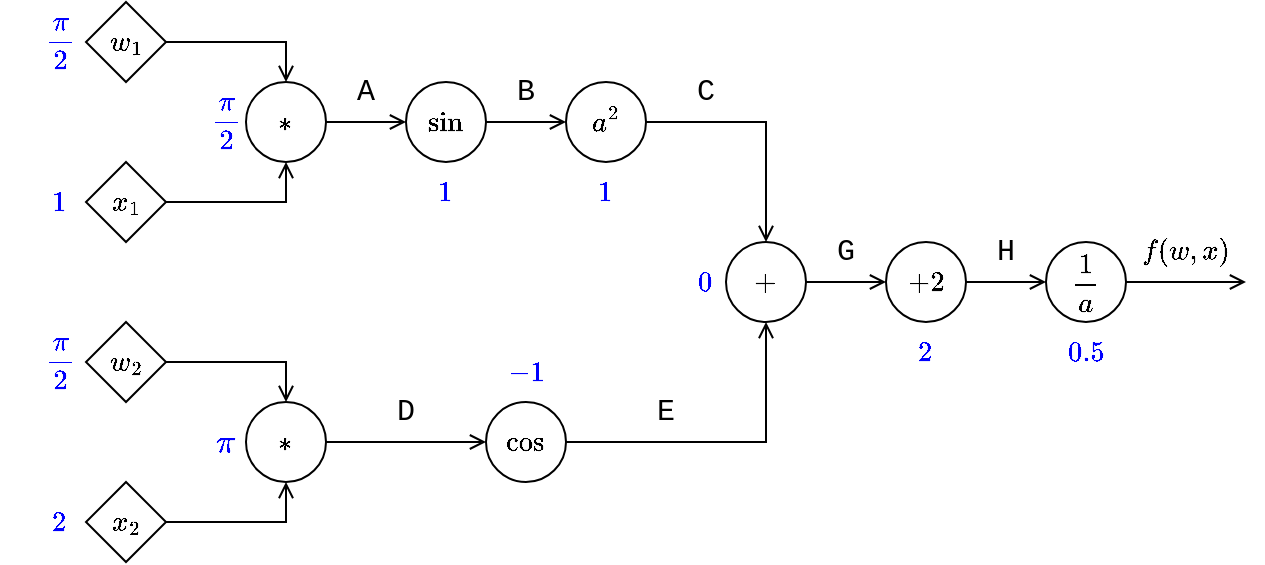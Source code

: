 <mxfile version="17.2.4" type="device" pages="2"><diagram id="RcZ4J9AbSGZPoP7bm-O6" name="Page-1"><mxGraphModel dx="946" dy="600" grid="1" gridSize="10" guides="1" tooltips="1" connect="1" arrows="1" fold="1" page="1" pageScale="1" pageWidth="827" pageHeight="1169" math="1" shadow="0"><root><mxCell id="0"/><mxCell id="1" parent="0"/><mxCell id="1Pc-t3P8ehuqekJkXCp3-20" style="edgeStyle=none;rounded=0;orthogonalLoop=1;jettySize=auto;html=1;exitX=1;exitY=0.5;exitDx=0;exitDy=0;entryX=0;entryY=0.5;entryDx=0;entryDy=0;endArrow=open;endFill=0;" edge="1" parent="1" source="1Pc-t3P8ehuqekJkXCp3-1" target="1Pc-t3P8ehuqekJkXCp3-8"><mxGeometry relative="1" as="geometry"/></mxCell><mxCell id="1Pc-t3P8ehuqekJkXCp3-1" value="$$*$$" style="ellipse;whiteSpace=wrap;html=1;aspect=fixed;" vertex="1" parent="1"><mxGeometry x="240" y="160" width="40" height="40" as="geometry"/></mxCell><mxCell id="1Pc-t3P8ehuqekJkXCp3-16" style="rounded=0;orthogonalLoop=1;jettySize=auto;html=1;exitX=1;exitY=0.5;exitDx=0;exitDy=0;entryX=0.5;entryY=0;entryDx=0;entryDy=0;endArrow=open;endFill=0;edgeStyle=orthogonalEdgeStyle;" edge="1" parent="1" source="1Pc-t3P8ehuqekJkXCp3-2" target="1Pc-t3P8ehuqekJkXCp3-1"><mxGeometry relative="1" as="geometry"/></mxCell><mxCell id="1Pc-t3P8ehuqekJkXCp3-2" value="$$w_1$$" style="rhombus;whiteSpace=wrap;html=1;" vertex="1" parent="1"><mxGeometry x="160" y="120" width="40" height="40" as="geometry"/></mxCell><mxCell id="1Pc-t3P8ehuqekJkXCp3-19" style="edgeStyle=orthogonalEdgeStyle;rounded=0;orthogonalLoop=1;jettySize=auto;html=1;exitX=1;exitY=0.5;exitDx=0;exitDy=0;entryX=0.5;entryY=1;entryDx=0;entryDy=0;endArrow=open;endFill=0;" edge="1" parent="1" source="1Pc-t3P8ehuqekJkXCp3-4" target="1Pc-t3P8ehuqekJkXCp3-7"><mxGeometry relative="1" as="geometry"/></mxCell><mxCell id="1Pc-t3P8ehuqekJkXCp3-4" value="$$x_2$$" style="rhombus;whiteSpace=wrap;html=1;" vertex="1" parent="1"><mxGeometry x="160" y="360" width="40" height="40" as="geometry"/></mxCell><mxCell id="1Pc-t3P8ehuqekJkXCp3-18" style="edgeStyle=orthogonalEdgeStyle;rounded=0;orthogonalLoop=1;jettySize=auto;html=1;exitX=1;exitY=0.5;exitDx=0;exitDy=0;entryX=0.5;entryY=0;entryDx=0;entryDy=0;endArrow=open;endFill=0;" edge="1" parent="1" source="1Pc-t3P8ehuqekJkXCp3-5" target="1Pc-t3P8ehuqekJkXCp3-7"><mxGeometry relative="1" as="geometry"/></mxCell><mxCell id="1Pc-t3P8ehuqekJkXCp3-5" value="$$w_2$$" style="rhombus;whiteSpace=wrap;html=1;" vertex="1" parent="1"><mxGeometry x="160" y="280" width="40" height="40" as="geometry"/></mxCell><mxCell id="1Pc-t3P8ehuqekJkXCp3-17" style="edgeStyle=orthogonalEdgeStyle;rounded=0;orthogonalLoop=1;jettySize=auto;html=1;exitX=1;exitY=0.5;exitDx=0;exitDy=0;entryX=0.5;entryY=1;entryDx=0;entryDy=0;endArrow=open;endFill=0;" edge="1" parent="1" source="1Pc-t3P8ehuqekJkXCp3-6" target="1Pc-t3P8ehuqekJkXCp3-1"><mxGeometry relative="1" as="geometry"/></mxCell><mxCell id="1Pc-t3P8ehuqekJkXCp3-6" value="$$x_1$$" style="rhombus;whiteSpace=wrap;html=1;" vertex="1" parent="1"><mxGeometry x="160" y="200" width="40" height="40" as="geometry"/></mxCell><mxCell id="1Pc-t3P8ehuqekJkXCp3-21" style="edgeStyle=none;rounded=0;orthogonalLoop=1;jettySize=auto;html=1;exitX=1;exitY=0.5;exitDx=0;exitDy=0;entryX=0;entryY=0.5;entryDx=0;entryDy=0;endArrow=open;endFill=0;" edge="1" parent="1" source="1Pc-t3P8ehuqekJkXCp3-7" target="1Pc-t3P8ehuqekJkXCp3-9"><mxGeometry relative="1" as="geometry"/></mxCell><mxCell id="1Pc-t3P8ehuqekJkXCp3-7" value="$$*$$" style="ellipse;whiteSpace=wrap;html=1;aspect=fixed;" vertex="1" parent="1"><mxGeometry x="240" y="320" width="40" height="40" as="geometry"/></mxCell><mxCell id="1Pc-t3P8ehuqekJkXCp3-25" style="edgeStyle=none;rounded=0;orthogonalLoop=1;jettySize=auto;html=1;exitX=1;exitY=0.5;exitDx=0;exitDy=0;entryX=0;entryY=0.5;entryDx=0;entryDy=0;endArrow=open;endFill=0;" edge="1" parent="1" source="1Pc-t3P8ehuqekJkXCp3-8" target="1Pc-t3P8ehuqekJkXCp3-10"><mxGeometry relative="1" as="geometry"/></mxCell><mxCell id="1Pc-t3P8ehuqekJkXCp3-8" value="$$\sin$$" style="ellipse;whiteSpace=wrap;html=1;aspect=fixed;" vertex="1" parent="1"><mxGeometry x="320" y="160" width="40" height="40" as="geometry"/></mxCell><mxCell id="1Pc-t3P8ehuqekJkXCp3-23" style="edgeStyle=orthogonalEdgeStyle;rounded=0;orthogonalLoop=1;jettySize=auto;html=1;exitX=1;exitY=0.5;exitDx=0;exitDy=0;entryX=0.5;entryY=1;entryDx=0;entryDy=0;endArrow=open;endFill=0;" edge="1" parent="1" source="1Pc-t3P8ehuqekJkXCp3-9" target="1Pc-t3P8ehuqekJkXCp3-11"><mxGeometry relative="1" as="geometry"/></mxCell><mxCell id="1Pc-t3P8ehuqekJkXCp3-9" value="$$\cos$$" style="ellipse;whiteSpace=wrap;html=1;aspect=fixed;" vertex="1" parent="1"><mxGeometry x="360" y="320" width="40" height="40" as="geometry"/></mxCell><mxCell id="1Pc-t3P8ehuqekJkXCp3-26" style="edgeStyle=orthogonalEdgeStyle;rounded=0;orthogonalLoop=1;jettySize=auto;html=1;exitX=1;exitY=0.5;exitDx=0;exitDy=0;entryX=0.5;entryY=0;entryDx=0;entryDy=0;endArrow=open;endFill=0;" edge="1" parent="1" source="1Pc-t3P8ehuqekJkXCp3-10" target="1Pc-t3P8ehuqekJkXCp3-11"><mxGeometry relative="1" as="geometry"/></mxCell><mxCell id="1Pc-t3P8ehuqekJkXCp3-10" value="$$a^2$$" style="ellipse;whiteSpace=wrap;html=1;aspect=fixed;" vertex="1" parent="1"><mxGeometry x="400" y="160" width="40" height="40" as="geometry"/></mxCell><mxCell id="1Pc-t3P8ehuqekJkXCp3-27" style="edgeStyle=orthogonalEdgeStyle;rounded=0;orthogonalLoop=1;jettySize=auto;html=1;exitX=1;exitY=0.5;exitDx=0;exitDy=0;entryX=0;entryY=0.5;entryDx=0;entryDy=0;endArrow=open;endFill=0;" edge="1" parent="1" source="1Pc-t3P8ehuqekJkXCp3-11" target="1Pc-t3P8ehuqekJkXCp3-24"><mxGeometry relative="1" as="geometry"/></mxCell><mxCell id="1Pc-t3P8ehuqekJkXCp3-11" value="$$+$$" style="ellipse;whiteSpace=wrap;html=1;aspect=fixed;" vertex="1" parent="1"><mxGeometry x="480" y="240" width="40" height="40" as="geometry"/></mxCell><mxCell id="1Pc-t3P8ehuqekJkXCp3-44" style="edgeStyle=orthogonalEdgeStyle;rounded=0;orthogonalLoop=1;jettySize=auto;html=1;exitX=1;exitY=0.5;exitDx=0;exitDy=0;fontColor=#0000FF;endArrow=open;endFill=0;" edge="1" parent="1" source="1Pc-t3P8ehuqekJkXCp3-13"><mxGeometry relative="1" as="geometry"><mxPoint x="740" y="260" as="targetPoint"/></mxGeometry></mxCell><mxCell id="1Pc-t3P8ehuqekJkXCp3-13" value="$$\frac{1}{a}$$" style="ellipse;whiteSpace=wrap;html=1;aspect=fixed;" vertex="1" parent="1"><mxGeometry x="640" y="240" width="40" height="40" as="geometry"/></mxCell><mxCell id="1Pc-t3P8ehuqekJkXCp3-28" style="edgeStyle=orthogonalEdgeStyle;rounded=0;orthogonalLoop=1;jettySize=auto;html=1;exitX=1;exitY=0.5;exitDx=0;exitDy=0;entryX=0;entryY=0.5;entryDx=0;entryDy=0;endArrow=open;endFill=0;" edge="1" parent="1" source="1Pc-t3P8ehuqekJkXCp3-24" target="1Pc-t3P8ehuqekJkXCp3-13"><mxGeometry relative="1" as="geometry"/></mxCell><mxCell id="1Pc-t3P8ehuqekJkXCp3-24" value="$$+2$$" style="ellipse;whiteSpace=wrap;html=1;aspect=fixed;" vertex="1" parent="1"><mxGeometry x="560" y="240" width="40" height="40" as="geometry"/></mxCell><mxCell id="1Pc-t3P8ehuqekJkXCp3-29" value="$$\frac{\pi}{2}$$" style="text;html=1;strokeColor=none;fillColor=none;align=center;verticalAlign=middle;whiteSpace=wrap;rounded=0;fontColor=#0000FF;" vertex="1" parent="1"><mxGeometry x="117" y="125" width="60" height="30" as="geometry"/></mxCell><mxCell id="1Pc-t3P8ehuqekJkXCp3-30" value="$$\frac{\pi}{2}$$" style="text;html=1;strokeColor=none;fillColor=none;align=center;verticalAlign=middle;whiteSpace=wrap;rounded=0;fontColor=#0000FF;" vertex="1" parent="1"><mxGeometry x="117" y="285" width="60" height="30" as="geometry"/></mxCell><mxCell id="1Pc-t3P8ehuqekJkXCp3-31" value="$$1$$" style="text;html=1;strokeColor=none;fillColor=none;align=center;verticalAlign=middle;whiteSpace=wrap;rounded=0;fontColor=#0000FF;" vertex="1" parent="1"><mxGeometry x="117" y="205" width="60" height="30" as="geometry"/></mxCell><mxCell id="1Pc-t3P8ehuqekJkXCp3-32" value="$$2$$" style="text;html=1;strokeColor=none;fillColor=none;align=center;verticalAlign=middle;whiteSpace=wrap;rounded=0;fontColor=#0000FF;" vertex="1" parent="1"><mxGeometry x="117" y="365" width="60" height="30" as="geometry"/></mxCell><mxCell id="1Pc-t3P8ehuqekJkXCp3-34" value="$$\frac{\pi}{2}$$" style="text;html=1;strokeColor=none;fillColor=none;align=center;verticalAlign=middle;whiteSpace=wrap;rounded=0;fontColor=#0000FF;" vertex="1" parent="1"><mxGeometry x="200" y="165" width="60" height="30" as="geometry"/></mxCell><mxCell id="1Pc-t3P8ehuqekJkXCp3-36" value="$$\pi$$" style="text;html=1;strokeColor=none;fillColor=none;align=center;verticalAlign=middle;whiteSpace=wrap;rounded=0;fontColor=#0000FF;fontSize=14;" vertex="1" parent="1"><mxGeometry x="200" y="325" width="60" height="30" as="geometry"/></mxCell><mxCell id="1Pc-t3P8ehuqekJkXCp3-38" value="$$1$$" style="text;html=1;strokeColor=none;fillColor=none;align=center;verticalAlign=middle;whiteSpace=wrap;rounded=0;fontColor=#0000FF;" vertex="1" parent="1"><mxGeometry x="310" y="200" width="60" height="30" as="geometry"/></mxCell><mxCell id="1Pc-t3P8ehuqekJkXCp3-39" value="$$-1$$" style="text;html=1;strokeColor=none;fillColor=none;align=center;verticalAlign=middle;whiteSpace=wrap;rounded=0;fontColor=#0000FF;" vertex="1" parent="1"><mxGeometry x="350" y="290" width="60" height="30" as="geometry"/></mxCell><mxCell id="1Pc-t3P8ehuqekJkXCp3-40" value="$$1$$" style="text;html=1;strokeColor=none;fillColor=none;align=center;verticalAlign=middle;whiteSpace=wrap;rounded=0;fontColor=#0000FF;" vertex="1" parent="1"><mxGeometry x="390" y="200" width="60" height="30" as="geometry"/></mxCell><mxCell id="1Pc-t3P8ehuqekJkXCp3-41" value="$$0$$" style="text;html=1;strokeColor=none;fillColor=none;align=center;verticalAlign=middle;whiteSpace=wrap;rounded=0;fontColor=#0000FF;" vertex="1" parent="1"><mxGeometry x="440" y="245" width="60" height="30" as="geometry"/></mxCell><mxCell id="1Pc-t3P8ehuqekJkXCp3-42" value="$$2$$" style="text;html=1;strokeColor=none;fillColor=none;align=center;verticalAlign=middle;whiteSpace=wrap;rounded=0;fontColor=#0000FF;" vertex="1" parent="1"><mxGeometry x="550" y="280" width="60" height="30" as="geometry"/></mxCell><mxCell id="1Pc-t3P8ehuqekJkXCp3-43" value="$$0.5$$" style="text;html=1;strokeColor=none;fillColor=none;align=center;verticalAlign=middle;whiteSpace=wrap;rounded=0;fontColor=#0000FF;" vertex="1" parent="1"><mxGeometry x="630" y="280" width="60" height="30" as="geometry"/></mxCell><mxCell id="MnH2y2fGsfmyQv-znhcO-1" value="A" style="text;html=1;strokeColor=none;fillColor=none;align=center;verticalAlign=middle;whiteSpace=wrap;rounded=0;fontColor=#000000;fontFamily=Courier New;fontSize=15;fontStyle=0" vertex="1" parent="1"><mxGeometry x="270" y="150" width="60" height="30" as="geometry"/></mxCell><mxCell id="MnH2y2fGsfmyQv-znhcO-2" value="B" style="text;html=1;strokeColor=none;fillColor=none;align=center;verticalAlign=middle;whiteSpace=wrap;rounded=0;fontColor=#000000;fontFamily=Courier New;fontSize=15;fontStyle=0" vertex="1" parent="1"><mxGeometry x="350" y="150" width="60" height="30" as="geometry"/></mxCell><mxCell id="MnH2y2fGsfmyQv-znhcO-3" value="C" style="text;html=1;strokeColor=none;fillColor=none;align=center;verticalAlign=middle;whiteSpace=wrap;rounded=0;fontColor=#000000;fontFamily=Courier New;fontSize=15;fontStyle=0" vertex="1" parent="1"><mxGeometry x="440" y="150" width="60" height="30" as="geometry"/></mxCell><mxCell id="MnH2y2fGsfmyQv-znhcO-4" value="G" style="text;html=1;strokeColor=none;fillColor=none;align=center;verticalAlign=middle;whiteSpace=wrap;rounded=0;fontColor=#000000;fontFamily=Courier New;fontSize=15;fontStyle=0" vertex="1" parent="1"><mxGeometry x="510" y="230" width="60" height="30" as="geometry"/></mxCell><mxCell id="MnH2y2fGsfmyQv-znhcO-5" value="H" style="text;html=1;strokeColor=none;fillColor=none;align=center;verticalAlign=middle;whiteSpace=wrap;rounded=0;fontColor=#000000;fontFamily=Courier New;fontSize=15;fontStyle=0" vertex="1" parent="1"><mxGeometry x="590" y="230" width="60" height="30" as="geometry"/></mxCell><mxCell id="MnH2y2fGsfmyQv-znhcO-7" value="D" style="text;html=1;strokeColor=none;fillColor=none;align=center;verticalAlign=middle;whiteSpace=wrap;rounded=0;fontColor=#000000;fontFamily=Courier New;fontSize=15;fontStyle=0" vertex="1" parent="1"><mxGeometry x="290" y="310" width="60" height="30" as="geometry"/></mxCell><mxCell id="MnH2y2fGsfmyQv-znhcO-8" value="E" style="text;html=1;strokeColor=none;fillColor=none;align=center;verticalAlign=middle;whiteSpace=wrap;rounded=0;fontColor=#000000;fontFamily=Courier New;fontSize=15;fontStyle=0" vertex="1" parent="1"><mxGeometry x="420" y="310" width="60" height="30" as="geometry"/></mxCell><mxCell id="MnH2y2fGsfmyQv-znhcO-9" value="$$f(w,x)$$" style="text;html=1;strokeColor=none;fillColor=none;align=center;verticalAlign=middle;whiteSpace=wrap;rounded=0;fontColor=#000000;fontFamily=Helvetica;fontSize=12;fontStyle=0" vertex="1" parent="1"><mxGeometry x="680" y="230" width="60" height="30" as="geometry"/></mxCell></root></mxGraphModel></diagram><diagram id="ukBmn-KhnTo3hEbmHxor" name="Page-2"><mxGraphModel dx="946" dy="600" grid="1" gridSize="10" guides="1" tooltips="1" connect="1" arrows="1" fold="1" page="1" pageScale="1" pageWidth="827" pageHeight="1169" math="1" shadow="0"><root><mxCell id="0"/><mxCell id="1" parent="0"/><mxCell id="YffAGVIaL_LTL5V_7ScN-1" style="edgeStyle=none;rounded=0;orthogonalLoop=1;jettySize=auto;html=1;exitX=0;exitY=0.5;exitDx=0;exitDy=0;entryX=1;entryY=0.5;entryDx=0;entryDy=0;endArrow=open;endFill=0;" edge="1" parent="1" source="YffAGVIaL_LTL5V_7ScN-14" target="YffAGVIaL_LTL5V_7ScN-2"><mxGeometry relative="1" as="geometry"/></mxCell><mxCell id="YffAGVIaL_LTL5V_7ScN-2" value="$$*$$" style="ellipse;whiteSpace=wrap;html=1;aspect=fixed;" vertex="1" parent="1"><mxGeometry x="240" y="160" width="40" height="40" as="geometry"/></mxCell><mxCell id="YffAGVIaL_LTL5V_7ScN-3" style="rounded=0;orthogonalLoop=1;jettySize=auto;html=1;exitX=0.5;exitY=0;exitDx=0;exitDy=0;entryX=1;entryY=0.5;entryDx=0;entryDy=0;endArrow=open;endFill=0;edgeStyle=orthogonalEdgeStyle;" edge="1" parent="1" source="YffAGVIaL_LTL5V_7ScN-2" target="YffAGVIaL_LTL5V_7ScN-4"><mxGeometry relative="1" as="geometry"/></mxCell><mxCell id="YffAGVIaL_LTL5V_7ScN-4" value="$$w_1$$" style="rhombus;whiteSpace=wrap;html=1;" vertex="1" parent="1"><mxGeometry x="160" y="120" width="40" height="40" as="geometry"/></mxCell><mxCell id="YffAGVIaL_LTL5V_7ScN-5" style="edgeStyle=orthogonalEdgeStyle;rounded=0;orthogonalLoop=1;jettySize=auto;html=1;exitX=0.5;exitY=1;exitDx=0;exitDy=0;entryX=1;entryY=0.5;entryDx=0;entryDy=0;endArrow=open;endFill=0;" edge="1" parent="1" source="YffAGVIaL_LTL5V_7ScN-12" target="YffAGVIaL_LTL5V_7ScN-6"><mxGeometry relative="1" as="geometry"/></mxCell><mxCell id="YffAGVIaL_LTL5V_7ScN-6" value="$$x_2$$" style="rhombus;whiteSpace=wrap;html=1;" vertex="1" parent="1"><mxGeometry x="160" y="360" width="40" height="40" as="geometry"/></mxCell><mxCell id="YffAGVIaL_LTL5V_7ScN-7" style="edgeStyle=orthogonalEdgeStyle;rounded=0;orthogonalLoop=1;jettySize=auto;html=1;exitX=0.5;exitY=0;exitDx=0;exitDy=0;entryX=1;entryY=0.5;entryDx=0;entryDy=0;endArrow=open;endFill=0;" edge="1" parent="1" source="YffAGVIaL_LTL5V_7ScN-12" target="YffAGVIaL_LTL5V_7ScN-8"><mxGeometry relative="1" as="geometry"/></mxCell><mxCell id="YffAGVIaL_LTL5V_7ScN-8" value="$$w_2$$" style="rhombus;whiteSpace=wrap;html=1;" vertex="1" parent="1"><mxGeometry x="160" y="280" width="40" height="40" as="geometry"/></mxCell><mxCell id="YffAGVIaL_LTL5V_7ScN-9" style="edgeStyle=orthogonalEdgeStyle;rounded=0;orthogonalLoop=1;jettySize=auto;html=1;exitX=0.5;exitY=1;exitDx=0;exitDy=0;entryX=1;entryY=0.5;entryDx=0;entryDy=0;endArrow=open;endFill=0;" edge="1" parent="1" source="YffAGVIaL_LTL5V_7ScN-2" target="YffAGVIaL_LTL5V_7ScN-10"><mxGeometry relative="1" as="geometry"/></mxCell><mxCell id="YffAGVIaL_LTL5V_7ScN-10" value="$$x_1$$" style="rhombus;whiteSpace=wrap;html=1;" vertex="1" parent="1"><mxGeometry x="160" y="200" width="40" height="40" as="geometry"/></mxCell><mxCell id="YffAGVIaL_LTL5V_7ScN-11" style="edgeStyle=none;rounded=0;orthogonalLoop=1;jettySize=auto;html=1;exitX=0;exitY=0.5;exitDx=0;exitDy=0;entryX=1;entryY=0.5;entryDx=0;entryDy=0;endArrow=open;endFill=0;" edge="1" parent="1" source="YffAGVIaL_LTL5V_7ScN-16" target="YffAGVIaL_LTL5V_7ScN-12"><mxGeometry relative="1" as="geometry"/></mxCell><mxCell id="YffAGVIaL_LTL5V_7ScN-12" value="$$*$$" style="ellipse;whiteSpace=wrap;html=1;aspect=fixed;" vertex="1" parent="1"><mxGeometry x="240" y="320" width="40" height="40" as="geometry"/></mxCell><mxCell id="YffAGVIaL_LTL5V_7ScN-13" style="edgeStyle=none;rounded=0;orthogonalLoop=1;jettySize=auto;html=1;exitX=0;exitY=0.5;exitDx=0;exitDy=0;entryX=1;entryY=0.5;entryDx=0;entryDy=0;endArrow=open;endFill=0;" edge="1" parent="1" source="YffAGVIaL_LTL5V_7ScN-18" target="YffAGVIaL_LTL5V_7ScN-14"><mxGeometry relative="1" as="geometry"/></mxCell><mxCell id="YffAGVIaL_LTL5V_7ScN-14" value="$$\sin$$" style="ellipse;whiteSpace=wrap;html=1;aspect=fixed;" vertex="1" parent="1"><mxGeometry x="320" y="160" width="40" height="40" as="geometry"/></mxCell><mxCell id="YffAGVIaL_LTL5V_7ScN-15" style="edgeStyle=orthogonalEdgeStyle;rounded=0;orthogonalLoop=1;jettySize=auto;html=1;exitX=0.5;exitY=1;exitDx=0;exitDy=0;entryX=1;entryY=0.5;entryDx=0;entryDy=0;endArrow=open;endFill=0;" edge="1" parent="1" source="YffAGVIaL_LTL5V_7ScN-20" target="YffAGVIaL_LTL5V_7ScN-16"><mxGeometry relative="1" as="geometry"/></mxCell><mxCell id="YffAGVIaL_LTL5V_7ScN-16" value="$$\cos$$" style="ellipse;whiteSpace=wrap;html=1;aspect=fixed;" vertex="1" parent="1"><mxGeometry x="360" y="320" width="40" height="40" as="geometry"/></mxCell><mxCell id="YffAGVIaL_LTL5V_7ScN-17" style="edgeStyle=orthogonalEdgeStyle;rounded=0;orthogonalLoop=1;jettySize=auto;html=1;exitX=0.5;exitY=0;exitDx=0;exitDy=0;entryX=1;entryY=0.5;entryDx=0;entryDy=0;endArrow=open;endFill=0;" edge="1" parent="1" source="YffAGVIaL_LTL5V_7ScN-20" target="YffAGVIaL_LTL5V_7ScN-18"><mxGeometry relative="1" as="geometry"/></mxCell><mxCell id="YffAGVIaL_LTL5V_7ScN-18" value="$$a^2$$" style="ellipse;whiteSpace=wrap;html=1;aspect=fixed;" vertex="1" parent="1"><mxGeometry x="400" y="160" width="40" height="40" as="geometry"/></mxCell><mxCell id="YffAGVIaL_LTL5V_7ScN-19" style="edgeStyle=orthogonalEdgeStyle;rounded=0;orthogonalLoop=1;jettySize=auto;html=1;exitX=0;exitY=0.5;exitDx=0;exitDy=0;entryX=1;entryY=0.5;entryDx=0;entryDy=0;endArrow=open;endFill=0;" edge="1" parent="1" source="YffAGVIaL_LTL5V_7ScN-24" target="YffAGVIaL_LTL5V_7ScN-20"><mxGeometry relative="1" as="geometry"/></mxCell><mxCell id="YffAGVIaL_LTL5V_7ScN-20" value="$$+$$" style="ellipse;whiteSpace=wrap;html=1;aspect=fixed;" vertex="1" parent="1"><mxGeometry x="480" y="240" width="40" height="40" as="geometry"/></mxCell><mxCell id="YffAGVIaL_LTL5V_7ScN-21" style="rounded=0;orthogonalLoop=1;jettySize=auto;html=1;fontColor=#0000FF;endArrow=open;endFill=0;entryX=1;entryY=0.5;entryDx=0;entryDy=0;" edge="1" parent="1" target="YffAGVIaL_LTL5V_7ScN-22"><mxGeometry relative="1" as="geometry"><mxPoint x="740" y="260" as="sourcePoint"/></mxGeometry></mxCell><mxCell id="YffAGVIaL_LTL5V_7ScN-22" value="$$\frac{1}{a}$$" style="ellipse;whiteSpace=wrap;html=1;aspect=fixed;" vertex="1" parent="1"><mxGeometry x="640" y="240" width="40" height="40" as="geometry"/></mxCell><mxCell id="YffAGVIaL_LTL5V_7ScN-23" style="edgeStyle=orthogonalEdgeStyle;rounded=0;orthogonalLoop=1;jettySize=auto;html=1;exitX=0;exitY=0.5;exitDx=0;exitDy=0;entryX=1;entryY=0.5;entryDx=0;entryDy=0;endArrow=open;endFill=0;" edge="1" parent="1" source="YffAGVIaL_LTL5V_7ScN-22" target="YffAGVIaL_LTL5V_7ScN-24"><mxGeometry relative="1" as="geometry"/></mxCell><mxCell id="YffAGVIaL_LTL5V_7ScN-24" value="$$+2$$" style="ellipse;whiteSpace=wrap;html=1;aspect=fixed;" vertex="1" parent="1"><mxGeometry x="560" y="240" width="40" height="40" as="geometry"/></mxCell><mxCell id="YffAGVIaL_LTL5V_7ScN-25" value="$$\frac{\pi}{2}$$" style="text;html=1;strokeColor=none;fillColor=none;align=center;verticalAlign=middle;whiteSpace=wrap;rounded=0;fontColor=#0000FF;" vertex="1" parent="1"><mxGeometry x="130" y="100" width="60" height="30" as="geometry"/></mxCell><mxCell id="YffAGVIaL_LTL5V_7ScN-26" value="$$\frac{\pi}{2}$$" style="text;html=1;strokeColor=none;fillColor=none;align=center;verticalAlign=middle;whiteSpace=wrap;rounded=0;fontColor=#0000FF;" vertex="1" parent="1"><mxGeometry x="130" y="260" width="60" height="30" as="geometry"/></mxCell><mxCell id="YffAGVIaL_LTL5V_7ScN-27" value="$$1$$" style="text;html=1;strokeColor=none;fillColor=none;align=center;verticalAlign=middle;whiteSpace=wrap;rounded=0;fontColor=#0000FF;" vertex="1" parent="1"><mxGeometry x="130" y="190" width="60" height="30" as="geometry"/></mxCell><mxCell id="YffAGVIaL_LTL5V_7ScN-28" value="$$2$$" style="text;html=1;strokeColor=none;fillColor=none;align=center;verticalAlign=middle;whiteSpace=wrap;rounded=0;fontColor=#0000FF;" vertex="1" parent="1"><mxGeometry x="130" y="350" width="60" height="30" as="geometry"/></mxCell><mxCell id="YffAGVIaL_LTL5V_7ScN-29" value="$$\frac{\pi}{2}$$" style="text;html=1;strokeColor=none;fillColor=none;align=center;verticalAlign=middle;whiteSpace=wrap;rounded=0;fontColor=#0000FF;" vertex="1" parent="1"><mxGeometry x="250" y="200" width="60" height="30" as="geometry"/></mxCell><mxCell id="YffAGVIaL_LTL5V_7ScN-30" value="$$\pi$$" style="text;html=1;strokeColor=none;fillColor=none;align=center;verticalAlign=middle;whiteSpace=wrap;rounded=0;fontColor=#0000FF;fontSize=14;" vertex="1" parent="1"><mxGeometry x="250" y="300" width="60" height="30" as="geometry"/></mxCell><mxCell id="YffAGVIaL_LTL5V_7ScN-31" value="$$1$$" style="text;html=1;strokeColor=none;fillColor=none;align=center;verticalAlign=middle;whiteSpace=wrap;rounded=0;fontColor=#0000FF;" vertex="1" parent="1"><mxGeometry x="310" y="200" width="60" height="30" as="geometry"/></mxCell><mxCell id="YffAGVIaL_LTL5V_7ScN-32" value="$$-1$$" style="text;html=1;strokeColor=none;fillColor=none;align=center;verticalAlign=middle;whiteSpace=wrap;rounded=0;fontColor=#0000FF;" vertex="1" parent="1"><mxGeometry x="350" y="290" width="60" height="30" as="geometry"/></mxCell><mxCell id="YffAGVIaL_LTL5V_7ScN-33" value="$$1$$" style="text;html=1;strokeColor=none;fillColor=none;align=center;verticalAlign=middle;whiteSpace=wrap;rounded=0;fontColor=#0000FF;" vertex="1" parent="1"><mxGeometry x="390" y="200" width="60" height="30" as="geometry"/></mxCell><mxCell id="YffAGVIaL_LTL5V_7ScN-34" value="$$0$$" style="text;html=1;strokeColor=none;fillColor=none;align=center;verticalAlign=middle;whiteSpace=wrap;rounded=0;fontColor=#0000FF;" vertex="1" parent="1"><mxGeometry x="490" y="280" width="60" height="30" as="geometry"/></mxCell><mxCell id="YffAGVIaL_LTL5V_7ScN-35" value="$$2$$" style="text;html=1;strokeColor=none;fillColor=none;align=center;verticalAlign=middle;whiteSpace=wrap;rounded=0;fontColor=#0000FF;" vertex="1" parent="1"><mxGeometry x="550" y="280" width="60" height="30" as="geometry"/></mxCell><mxCell id="YffAGVIaL_LTL5V_7ScN-36" value="$$0.5$$" style="text;html=1;strokeColor=none;fillColor=none;align=center;verticalAlign=middle;whiteSpace=wrap;rounded=0;fontColor=#0000FF;" vertex="1" parent="1"><mxGeometry x="630" y="280" width="60" height="30" as="geometry"/></mxCell><mxCell id="YffAGVIaL_LTL5V_7ScN-44" value="$$\frac{\partial f}{\partial f}$$" style="text;html=1;strokeColor=none;fillColor=none;align=center;verticalAlign=middle;whiteSpace=wrap;rounded=0;fontColor=#000000;fontFamily=Helvetica;fontSize=12;fontStyle=0" vertex="1" parent="1"><mxGeometry x="680" y="220" width="60" height="30" as="geometry"/></mxCell><mxCell id="YffAGVIaL_LTL5V_7ScN-45" value="$$\frac{\partial f}{\partial H}$$" style="text;html=1;strokeColor=none;fillColor=none;align=center;verticalAlign=middle;whiteSpace=wrap;rounded=0;fontColor=#000000;fontFamily=Helvetica;fontSize=12;fontStyle=0" vertex="1" parent="1"><mxGeometry x="590" y="220" width="60" height="30" as="geometry"/></mxCell><mxCell id="YffAGVIaL_LTL5V_7ScN-46" value="$$\frac{\partial f}{\partial C}$$" style="text;html=1;strokeColor=none;fillColor=none;align=center;verticalAlign=middle;whiteSpace=wrap;rounded=0;fontColor=#000000;fontFamily=Helvetica;fontSize=12;fontStyle=0" vertex="1" parent="1"><mxGeometry x="440" y="140" width="60" height="30" as="geometry"/></mxCell><mxCell id="YffAGVIaL_LTL5V_7ScN-47" value="$$\frac{\partial f}{\partial B}$$" style="text;html=1;strokeColor=none;fillColor=none;align=center;verticalAlign=middle;whiteSpace=wrap;rounded=0;fontColor=#000000;fontFamily=Helvetica;fontSize=12;fontStyle=0" vertex="1" parent="1"><mxGeometry x="354" y="140" width="60" height="30" as="geometry"/></mxCell><mxCell id="YffAGVIaL_LTL5V_7ScN-48" value="$$\frac{\partial f}{\partial A}$$" style="text;html=1;strokeColor=none;fillColor=none;align=center;verticalAlign=middle;whiteSpace=wrap;rounded=0;fontColor=#000000;fontFamily=Helvetica;fontSize=12;fontStyle=0" vertex="1" parent="1"><mxGeometry x="270" y="140" width="60" height="30" as="geometry"/></mxCell><mxCell id="YffAGVIaL_LTL5V_7ScN-49" value="$$\frac{\partial f}{\partial w_1}$$" style="text;html=1;strokeColor=none;fillColor=none;align=center;verticalAlign=middle;whiteSpace=wrap;rounded=0;fontColor=#000000;fontFamily=Helvetica;fontSize=12;fontStyle=0" vertex="1" parent="1"><mxGeometry x="180" y="100" width="60" height="30" as="geometry"/></mxCell><mxCell id="YffAGVIaL_LTL5V_7ScN-50" value="$$\frac{\partial f}{\partial D}$$" style="text;html=1;strokeColor=none;fillColor=none;align=center;verticalAlign=middle;whiteSpace=wrap;rounded=0;fontColor=#000000;fontFamily=Helvetica;fontSize=12;fontStyle=0" vertex="1" parent="1"><mxGeometry x="290" y="350" width="60" height="30" as="geometry"/></mxCell><mxCell id="YffAGVIaL_LTL5V_7ScN-51" value="$$\frac{\partial f}{\partial x_2}$$" style="text;html=1;strokeColor=none;fillColor=none;align=center;verticalAlign=middle;whiteSpace=wrap;rounded=0;fontColor=#000000;fontFamily=Helvetica;fontSize=12;fontStyle=0" vertex="1" parent="1"><mxGeometry x="180" y="340" width="60" height="30" as="geometry"/></mxCell><mxCell id="YffAGVIaL_LTL5V_7ScN-52" value="$$\frac{\partial f}{\partial w_2}$$" style="text;html=1;strokeColor=none;fillColor=none;align=center;verticalAlign=middle;whiteSpace=wrap;rounded=0;fontColor=#000000;fontFamily=Helvetica;fontSize=12;fontStyle=0" vertex="1" parent="1"><mxGeometry x="180" y="260" width="60" height="30" as="geometry"/></mxCell><mxCell id="YffAGVIaL_LTL5V_7ScN-53" value="$$\frac{\partial f}{\partial x_1}$$" style="text;html=1;strokeColor=none;fillColor=none;align=center;verticalAlign=middle;whiteSpace=wrap;rounded=0;fontColor=#000000;fontFamily=Helvetica;fontSize=12;fontStyle=0" vertex="1" parent="1"><mxGeometry x="180" y="180" width="60" height="30" as="geometry"/></mxCell><mxCell id="YffAGVIaL_LTL5V_7ScN-54" value="$$\frac{\partial f}{\partial E}$$" style="text;html=1;strokeColor=none;fillColor=none;align=center;verticalAlign=middle;whiteSpace=wrap;rounded=0;fontColor=#000000;fontFamily=Helvetica;fontSize=12;fontStyle=0" vertex="1" parent="1"><mxGeometry x="420" y="350" width="60" height="30" as="geometry"/></mxCell><mxCell id="YffAGVIaL_LTL5V_7ScN-55" value="$$\frac{\partial f}{\partial G}$$" style="text;html=1;strokeColor=none;fillColor=none;align=center;verticalAlign=middle;whiteSpace=wrap;rounded=0;fontColor=#000000;fontFamily=Helvetica;fontSize=12;fontStyle=0" vertex="1" parent="1"><mxGeometry x="510" y="220" width="60" height="30" as="geometry"/></mxCell><mxCell id="YffAGVIaL_LTL5V_7ScN-57" value="$$1$$" style="text;html=1;strokeColor=none;fillColor=none;align=center;verticalAlign=middle;whiteSpace=wrap;rounded=0;fontColor=#FF0000;" vertex="1" parent="1"><mxGeometry x="630" y="210" width="60" height="30" as="geometry"/></mxCell><mxCell id="1bMmkLfOsMPHplqV1GCT-1" value="$$-0.25$$" style="text;html=1;strokeColor=none;fillColor=none;align=center;verticalAlign=middle;whiteSpace=wrap;rounded=0;fontColor=#FF0000;" vertex="1" parent="1"><mxGeometry x="550" y="210" width="60" height="30" as="geometry"/></mxCell><mxCell id="BE9nWEQhEwAcs_I3EYiM-1" value="$$-0.25$$" style="text;html=1;strokeColor=none;fillColor=none;align=center;verticalAlign=middle;whiteSpace=wrap;rounded=0;fontColor=#FF0000;" vertex="1" parent="1"><mxGeometry x="350" y="360" width="60" height="30" as="geometry"/></mxCell><mxCell id="BE9nWEQhEwAcs_I3EYiM-2" value="$$-0.25$$" style="text;html=1;strokeColor=none;fillColor=none;align=center;verticalAlign=middle;whiteSpace=wrap;rounded=0;fontColor=#FF0000;" vertex="1" parent="1"><mxGeometry x="390" y="130" width="60" height="30" as="geometry"/></mxCell><mxCell id="BE9nWEQhEwAcs_I3EYiM-3" value="$$-0.25$$" style="text;html=1;strokeColor=none;fillColor=none;align=center;verticalAlign=middle;whiteSpace=wrap;rounded=0;fontColor=#FF0000;" vertex="1" parent="1"><mxGeometry x="420" y="245" width="60" height="30" as="geometry"/></mxCell><mxCell id="MWC8UPc8ankTRc92PkuU-1" value="$$-0.5$$" style="text;html=1;strokeColor=none;fillColor=none;align=center;verticalAlign=middle;whiteSpace=wrap;rounded=0;fontColor=#FF0000;" vertex="1" parent="1"><mxGeometry x="310" y="130" width="60" height="30" as="geometry"/></mxCell><mxCell id="MWC8UPc8ankTRc92PkuU-3" value="$$0$$" style="text;html=1;strokeColor=none;fillColor=none;align=center;verticalAlign=middle;whiteSpace=wrap;rounded=0;fontColor=#FF0000;" vertex="1" parent="1"><mxGeometry x="210" y="140" width="60" height="30" as="geometry"/></mxCell><mxCell id="MWC8UPc8ankTRc92PkuU-4" value="$$0$$" style="text;html=1;strokeColor=none;fillColor=none;align=center;verticalAlign=middle;whiteSpace=wrap;rounded=0;fontColor=#FF0000;" vertex="1" parent="1"><mxGeometry x="210" y="300" width="60" height="30" as="geometry"/></mxCell><mxCell id="MWC8UPc8ankTRc92PkuU-8" value="$$0$$" style="text;html=1;strokeColor=none;fillColor=none;align=center;verticalAlign=middle;whiteSpace=wrap;rounded=0;fontColor=#FF0000;" vertex="1" parent="1"><mxGeometry x="130" y="140" width="60" height="30" as="geometry"/></mxCell><mxCell id="MWC8UPc8ankTRc92PkuU-9" value="$$0$$" style="text;html=1;strokeColor=none;fillColor=none;align=center;verticalAlign=middle;whiteSpace=wrap;rounded=0;fontColor=#FF0000;" vertex="1" parent="1"><mxGeometry x="130" y="220" width="60" height="30" as="geometry"/></mxCell><mxCell id="MWC8UPc8ankTRc92PkuU-10" value="$$0$$" style="text;html=1;strokeColor=none;fillColor=none;align=center;verticalAlign=middle;whiteSpace=wrap;rounded=0;fontColor=#FF0000;" vertex="1" parent="1"><mxGeometry x="130" y="300" width="60" height="30" as="geometry"/></mxCell><mxCell id="MWC8UPc8ankTRc92PkuU-11" value="$$0$$" style="text;html=1;strokeColor=none;fillColor=none;align=center;verticalAlign=middle;whiteSpace=wrap;rounded=0;fontColor=#FF0000;" vertex="1" parent="1"><mxGeometry x="130" y="380" width="60" height="30" as="geometry"/></mxCell></root></mxGraphModel></diagram></mxfile>